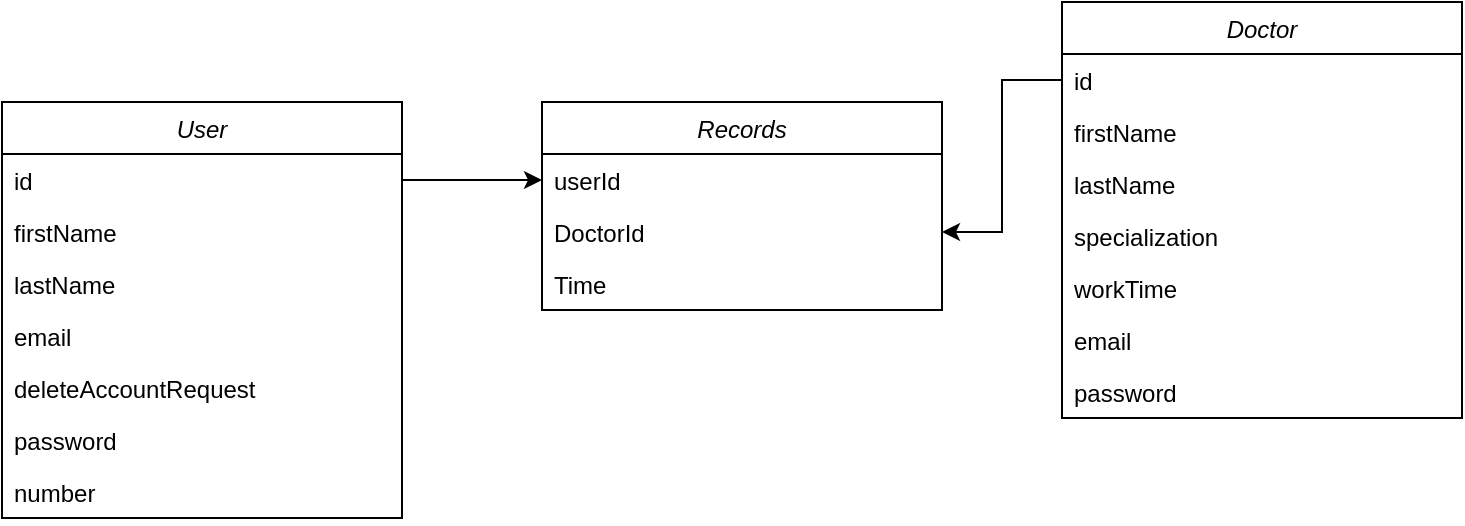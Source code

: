 <mxfile version="14.6.3" type="github">
  <diagram id="C5RBs43oDa-KdzZeNtuy" name="Page-1">
    <mxGraphModel dx="1422" dy="762" grid="1" gridSize="10" guides="1" tooltips="1" connect="1" arrows="1" fold="1" page="1" pageScale="1" pageWidth="827" pageHeight="1169" math="0" shadow="0">
      <root>
        <mxCell id="WIyWlLk6GJQsqaUBKTNV-0" />
        <mxCell id="WIyWlLk6GJQsqaUBKTNV-1" parent="WIyWlLk6GJQsqaUBKTNV-0" />
        <mxCell id="0HeJJve4nM1-UgdF3LRy-19" value="User" style="swimlane;fontStyle=2;align=center;verticalAlign=top;childLayout=stackLayout;horizontal=1;startSize=26;horizontalStack=0;resizeParent=1;resizeLast=0;collapsible=1;marginBottom=0;rounded=0;shadow=0;strokeWidth=1;" vertex="1" parent="WIyWlLk6GJQsqaUBKTNV-1">
          <mxGeometry x="80" y="170" width="200" height="208" as="geometry">
            <mxRectangle x="220" y="120" width="160" height="26" as="alternateBounds" />
          </mxGeometry>
        </mxCell>
        <mxCell id="0HeJJve4nM1-UgdF3LRy-20" value="id " style="text;align=left;verticalAlign=top;spacingLeft=4;spacingRight=4;overflow=hidden;rotatable=0;points=[[0,0.5],[1,0.5]];portConstraint=eastwest;" vertex="1" parent="0HeJJve4nM1-UgdF3LRy-19">
          <mxGeometry y="26" width="200" height="26" as="geometry" />
        </mxCell>
        <mxCell id="0HeJJve4nM1-UgdF3LRy-21" value="firstName" style="text;align=left;verticalAlign=top;spacingLeft=4;spacingRight=4;overflow=hidden;rotatable=0;points=[[0,0.5],[1,0.5]];portConstraint=eastwest;rounded=0;shadow=0;html=0;" vertex="1" parent="0HeJJve4nM1-UgdF3LRy-19">
          <mxGeometry y="52" width="200" height="26" as="geometry" />
        </mxCell>
        <mxCell id="0HeJJve4nM1-UgdF3LRy-22" value="lastName" style="text;align=left;verticalAlign=top;spacingLeft=4;spacingRight=4;overflow=hidden;rotatable=0;points=[[0,0.5],[1,0.5]];portConstraint=eastwest;rounded=0;shadow=0;html=0;" vertex="1" parent="0HeJJve4nM1-UgdF3LRy-19">
          <mxGeometry y="78" width="200" height="26" as="geometry" />
        </mxCell>
        <mxCell id="0HeJJve4nM1-UgdF3LRy-23" value="email" style="text;align=left;verticalAlign=top;spacingLeft=4;spacingRight=4;overflow=hidden;rotatable=0;points=[[0,0.5],[1,0.5]];portConstraint=eastwest;rounded=0;shadow=0;html=0;" vertex="1" parent="0HeJJve4nM1-UgdF3LRy-19">
          <mxGeometry y="104" width="200" height="26" as="geometry" />
        </mxCell>
        <mxCell id="0HeJJve4nM1-UgdF3LRy-24" value="deleteAccountRequest" style="text;align=left;verticalAlign=top;spacingLeft=4;spacingRight=4;overflow=hidden;rotatable=0;points=[[0,0.5],[1,0.5]];portConstraint=eastwest;rounded=0;shadow=0;html=0;" vertex="1" parent="0HeJJve4nM1-UgdF3LRy-19">
          <mxGeometry y="130" width="200" height="26" as="geometry" />
        </mxCell>
        <mxCell id="0HeJJve4nM1-UgdF3LRy-25" value="password " style="text;align=left;verticalAlign=top;spacingLeft=4;spacingRight=4;overflow=hidden;rotatable=0;points=[[0,0.5],[1,0.5]];portConstraint=eastwest;rounded=0;shadow=0;html=0;" vertex="1" parent="0HeJJve4nM1-UgdF3LRy-19">
          <mxGeometry y="156" width="200" height="26" as="geometry" />
        </mxCell>
        <mxCell id="0HeJJve4nM1-UgdF3LRy-27" value="number" style="text;align=left;verticalAlign=top;spacingLeft=4;spacingRight=4;overflow=hidden;rotatable=0;points=[[0,0.5],[1,0.5]];portConstraint=eastwest;rounded=0;shadow=0;html=0;" vertex="1" parent="0HeJJve4nM1-UgdF3LRy-19">
          <mxGeometry y="182" width="200" height="26" as="geometry" />
        </mxCell>
        <mxCell id="0HeJJve4nM1-UgdF3LRy-28" value="Doctor" style="swimlane;fontStyle=2;align=center;verticalAlign=top;childLayout=stackLayout;horizontal=1;startSize=26;horizontalStack=0;resizeParent=1;resizeLast=0;collapsible=1;marginBottom=0;rounded=0;shadow=0;strokeWidth=1;" vertex="1" parent="WIyWlLk6GJQsqaUBKTNV-1">
          <mxGeometry x="610" y="120" width="200" height="208" as="geometry">
            <mxRectangle x="220" y="120" width="160" height="26" as="alternateBounds" />
          </mxGeometry>
        </mxCell>
        <mxCell id="0HeJJve4nM1-UgdF3LRy-29" value="id " style="text;align=left;verticalAlign=top;spacingLeft=4;spacingRight=4;overflow=hidden;rotatable=0;points=[[0,0.5],[1,0.5]];portConstraint=eastwest;" vertex="1" parent="0HeJJve4nM1-UgdF3LRy-28">
          <mxGeometry y="26" width="200" height="26" as="geometry" />
        </mxCell>
        <mxCell id="0HeJJve4nM1-UgdF3LRy-30" value="firstName" style="text;align=left;verticalAlign=top;spacingLeft=4;spacingRight=4;overflow=hidden;rotatable=0;points=[[0,0.5],[1,0.5]];portConstraint=eastwest;rounded=0;shadow=0;html=0;" vertex="1" parent="0HeJJve4nM1-UgdF3LRy-28">
          <mxGeometry y="52" width="200" height="26" as="geometry" />
        </mxCell>
        <mxCell id="0HeJJve4nM1-UgdF3LRy-31" value="lastName" style="text;align=left;verticalAlign=top;spacingLeft=4;spacingRight=4;overflow=hidden;rotatable=0;points=[[0,0.5],[1,0.5]];portConstraint=eastwest;rounded=0;shadow=0;html=0;" vertex="1" parent="0HeJJve4nM1-UgdF3LRy-28">
          <mxGeometry y="78" width="200" height="26" as="geometry" />
        </mxCell>
        <mxCell id="0HeJJve4nM1-UgdF3LRy-32" value="specialization" style="text;align=left;verticalAlign=top;spacingLeft=4;spacingRight=4;overflow=hidden;rotatable=0;points=[[0,0.5],[1,0.5]];portConstraint=eastwest;rounded=0;shadow=0;html=0;" vertex="1" parent="0HeJJve4nM1-UgdF3LRy-28">
          <mxGeometry y="104" width="200" height="26" as="geometry" />
        </mxCell>
        <mxCell id="0HeJJve4nM1-UgdF3LRy-33" value="workTime" style="text;align=left;verticalAlign=top;spacingLeft=4;spacingRight=4;overflow=hidden;rotatable=0;points=[[0,0.5],[1,0.5]];portConstraint=eastwest;rounded=0;shadow=0;html=0;" vertex="1" parent="0HeJJve4nM1-UgdF3LRy-28">
          <mxGeometry y="130" width="200" height="26" as="geometry" />
        </mxCell>
        <mxCell id="0HeJJve4nM1-UgdF3LRy-34" value="email" style="text;align=left;verticalAlign=top;spacingLeft=4;spacingRight=4;overflow=hidden;rotatable=0;points=[[0,0.5],[1,0.5]];portConstraint=eastwest;rounded=0;shadow=0;html=0;" vertex="1" parent="0HeJJve4nM1-UgdF3LRy-28">
          <mxGeometry y="156" width="200" height="26" as="geometry" />
        </mxCell>
        <mxCell id="0HeJJve4nM1-UgdF3LRy-35" value="password" style="text;align=left;verticalAlign=top;spacingLeft=4;spacingRight=4;overflow=hidden;rotatable=0;points=[[0,0.5],[1,0.5]];portConstraint=eastwest;rounded=0;shadow=0;html=0;" vertex="1" parent="0HeJJve4nM1-UgdF3LRy-28">
          <mxGeometry y="182" width="200" height="26" as="geometry" />
        </mxCell>
        <mxCell id="0HeJJve4nM1-UgdF3LRy-36" value="Records" style="swimlane;fontStyle=2;align=center;verticalAlign=top;childLayout=stackLayout;horizontal=1;startSize=26;horizontalStack=0;resizeParent=1;resizeLast=0;collapsible=1;marginBottom=0;rounded=0;shadow=0;strokeWidth=1;" vertex="1" parent="WIyWlLk6GJQsqaUBKTNV-1">
          <mxGeometry x="350" y="170" width="200" height="104" as="geometry">
            <mxRectangle x="220" y="120" width="160" height="26" as="alternateBounds" />
          </mxGeometry>
        </mxCell>
        <mxCell id="0HeJJve4nM1-UgdF3LRy-37" value="userId" style="text;align=left;verticalAlign=top;spacingLeft=4;spacingRight=4;overflow=hidden;rotatable=0;points=[[0,0.5],[1,0.5]];portConstraint=eastwest;" vertex="1" parent="0HeJJve4nM1-UgdF3LRy-36">
          <mxGeometry y="26" width="200" height="26" as="geometry" />
        </mxCell>
        <mxCell id="0HeJJve4nM1-UgdF3LRy-38" value="DoctorId" style="text;align=left;verticalAlign=top;spacingLeft=4;spacingRight=4;overflow=hidden;rotatable=0;points=[[0,0.5],[1,0.5]];portConstraint=eastwest;rounded=0;shadow=0;html=0;" vertex="1" parent="0HeJJve4nM1-UgdF3LRy-36">
          <mxGeometry y="52" width="200" height="26" as="geometry" />
        </mxCell>
        <mxCell id="0HeJJve4nM1-UgdF3LRy-39" value="Time" style="text;align=left;verticalAlign=top;spacingLeft=4;spacingRight=4;overflow=hidden;rotatable=0;points=[[0,0.5],[1,0.5]];portConstraint=eastwest;rounded=0;shadow=0;html=0;" vertex="1" parent="0HeJJve4nM1-UgdF3LRy-36">
          <mxGeometry y="78" width="200" height="26" as="geometry" />
        </mxCell>
        <mxCell id="0HeJJve4nM1-UgdF3LRy-45" style="edgeStyle=orthogonalEdgeStyle;rounded=0;orthogonalLoop=1;jettySize=auto;html=1;entryX=0;entryY=0.5;entryDx=0;entryDy=0;" edge="1" parent="WIyWlLk6GJQsqaUBKTNV-1" source="0HeJJve4nM1-UgdF3LRy-20" target="0HeJJve4nM1-UgdF3LRy-37">
          <mxGeometry relative="1" as="geometry" />
        </mxCell>
        <mxCell id="0HeJJve4nM1-UgdF3LRy-46" style="edgeStyle=orthogonalEdgeStyle;rounded=0;orthogonalLoop=1;jettySize=auto;html=1;entryX=1;entryY=0.5;entryDx=0;entryDy=0;" edge="1" parent="WIyWlLk6GJQsqaUBKTNV-1" source="0HeJJve4nM1-UgdF3LRy-29" target="0HeJJve4nM1-UgdF3LRy-38">
          <mxGeometry relative="1" as="geometry" />
        </mxCell>
      </root>
    </mxGraphModel>
  </diagram>
</mxfile>
